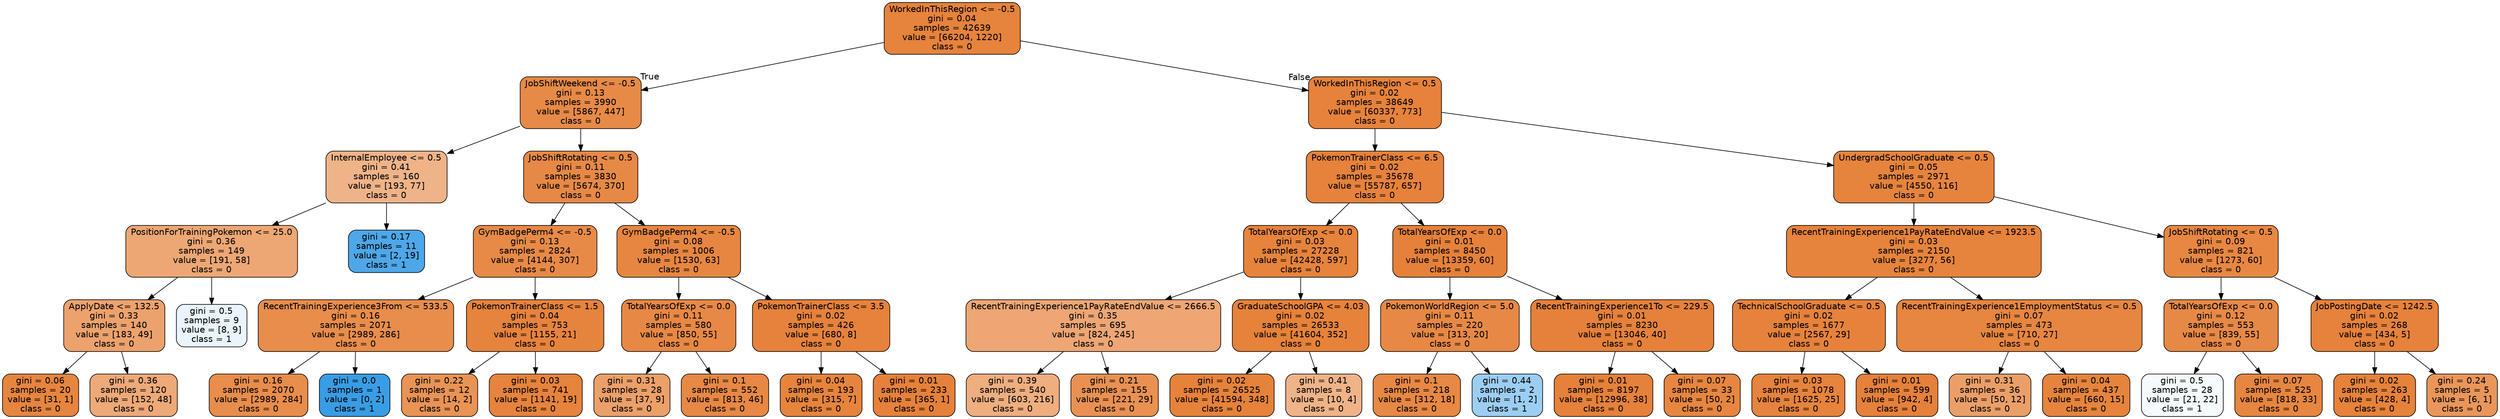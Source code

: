 digraph Tree {
node [shape=box, style="filled, rounded", color="black", fontname=helvetica] ;
edge [fontname=helvetica] ;
0 [label="WorkedInThisRegion <= -0.5\ngini = 0.04\nsamples = 42639\nvalue = [66204, 1220]\nclass = 0", fillcolor="#e58139fa"] ;
1 [label="JobShiftWeekend <= -0.5\ngini = 0.13\nsamples = 3990\nvalue = [5867, 447]\nclass = 0", fillcolor="#e58139ec"] ;
0 -> 1 [labeldistance=2.5, labelangle=45, headlabel="True"] ;
2 [label="InternalEmployee <= 0.5\ngini = 0.41\nsamples = 160\nvalue = [193, 77]\nclass = 0", fillcolor="#e5813999"] ;
1 -> 2 ;
3 [label="PositionForTrainingPokemon <= 25.0\ngini = 0.36\nsamples = 149\nvalue = [191, 58]\nclass = 0", fillcolor="#e58139b2"] ;
2 -> 3 ;
4 [label="ApplyDate <= 132.5\ngini = 0.33\nsamples = 140\nvalue = [183, 49]\nclass = 0", fillcolor="#e58139bb"] ;
3 -> 4 ;
5 [label="gini = 0.06\nsamples = 20\nvalue = [31, 1]\nclass = 0", fillcolor="#e58139f7"] ;
4 -> 5 ;
6 [label="gini = 0.36\nsamples = 120\nvalue = [152, 48]\nclass = 0", fillcolor="#e58139ae"] ;
4 -> 6 ;
7 [label="gini = 0.5\nsamples = 9\nvalue = [8, 9]\nclass = 1", fillcolor="#399de51c"] ;
3 -> 7 ;
8 [label="gini = 0.17\nsamples = 11\nvalue = [2, 19]\nclass = 1", fillcolor="#399de5e4"] ;
2 -> 8 ;
9 [label="JobShiftRotating <= 0.5\ngini = 0.11\nsamples = 3830\nvalue = [5674, 370]\nclass = 0", fillcolor="#e58139ee"] ;
1 -> 9 ;
10 [label="GymBadgePerm4 <= -0.5\ngini = 0.13\nsamples = 2824\nvalue = [4144, 307]\nclass = 0", fillcolor="#e58139ec"] ;
9 -> 10 ;
11 [label="RecentTrainingExperience3From <= 533.5\ngini = 0.16\nsamples = 2071\nvalue = [2989, 286]\nclass = 0", fillcolor="#e58139e7"] ;
10 -> 11 ;
12 [label="gini = 0.16\nsamples = 2070\nvalue = [2989, 284]\nclass = 0", fillcolor="#e58139e7"] ;
11 -> 12 ;
13 [label="gini = 0.0\nsamples = 1\nvalue = [0, 2]\nclass = 1", fillcolor="#399de5ff"] ;
11 -> 13 ;
14 [label="PokemonTrainerClass <= 1.5\ngini = 0.04\nsamples = 753\nvalue = [1155, 21]\nclass = 0", fillcolor="#e58139fa"] ;
10 -> 14 ;
15 [label="gini = 0.22\nsamples = 12\nvalue = [14, 2]\nclass = 0", fillcolor="#e58139db"] ;
14 -> 15 ;
16 [label="gini = 0.03\nsamples = 741\nvalue = [1141, 19]\nclass = 0", fillcolor="#e58139fb"] ;
14 -> 16 ;
17 [label="GymBadgePerm4 <= -0.5\ngini = 0.08\nsamples = 1006\nvalue = [1530, 63]\nclass = 0", fillcolor="#e58139f4"] ;
9 -> 17 ;
18 [label="TotalYearsOfExp <= 0.0\ngini = 0.11\nsamples = 580\nvalue = [850, 55]\nclass = 0", fillcolor="#e58139ef"] ;
17 -> 18 ;
19 [label="gini = 0.31\nsamples = 28\nvalue = [37, 9]\nclass = 0", fillcolor="#e58139c1"] ;
18 -> 19 ;
20 [label="gini = 0.1\nsamples = 552\nvalue = [813, 46]\nclass = 0", fillcolor="#e58139f1"] ;
18 -> 20 ;
21 [label="PokemonTrainerClass <= 3.5\ngini = 0.02\nsamples = 426\nvalue = [680, 8]\nclass = 0", fillcolor="#e58139fc"] ;
17 -> 21 ;
22 [label="gini = 0.04\nsamples = 193\nvalue = [315, 7]\nclass = 0", fillcolor="#e58139f9"] ;
21 -> 22 ;
23 [label="gini = 0.01\nsamples = 233\nvalue = [365, 1]\nclass = 0", fillcolor="#e58139fe"] ;
21 -> 23 ;
24 [label="WorkedInThisRegion <= 0.5\ngini = 0.02\nsamples = 38649\nvalue = [60337, 773]\nclass = 0", fillcolor="#e58139fc"] ;
0 -> 24 [labeldistance=2.5, labelangle=-45, headlabel="False"] ;
25 [label="PokemonTrainerClass <= 6.5\ngini = 0.02\nsamples = 35678\nvalue = [55787, 657]\nclass = 0", fillcolor="#e58139fc"] ;
24 -> 25 ;
26 [label="TotalYearsOfExp <= 0.0\ngini = 0.03\nsamples = 27228\nvalue = [42428, 597]\nclass = 0", fillcolor="#e58139fb"] ;
25 -> 26 ;
27 [label="RecentTrainingExperience1PayRateEndValue <= 2666.5\ngini = 0.35\nsamples = 695\nvalue = [824, 245]\nclass = 0", fillcolor="#e58139b3"] ;
26 -> 27 ;
28 [label="gini = 0.39\nsamples = 540\nvalue = [603, 216]\nclass = 0", fillcolor="#e58139a4"] ;
27 -> 28 ;
29 [label="gini = 0.21\nsamples = 155\nvalue = [221, 29]\nclass = 0", fillcolor="#e58139de"] ;
27 -> 29 ;
30 [label="GraduateSchoolGPA <= 4.03\ngini = 0.02\nsamples = 26533\nvalue = [41604, 352]\nclass = 0", fillcolor="#e58139fd"] ;
26 -> 30 ;
31 [label="gini = 0.02\nsamples = 26525\nvalue = [41594, 348]\nclass = 0", fillcolor="#e58139fd"] ;
30 -> 31 ;
32 [label="gini = 0.41\nsamples = 8\nvalue = [10, 4]\nclass = 0", fillcolor="#e5813999"] ;
30 -> 32 ;
33 [label="TotalYearsOfExp <= 0.0\ngini = 0.01\nsamples = 8450\nvalue = [13359, 60]\nclass = 0", fillcolor="#e58139fe"] ;
25 -> 33 ;
34 [label="PokemonWorldRegion <= 5.0\ngini = 0.11\nsamples = 220\nvalue = [313, 20]\nclass = 0", fillcolor="#e58139ef"] ;
33 -> 34 ;
35 [label="gini = 0.1\nsamples = 218\nvalue = [312, 18]\nclass = 0", fillcolor="#e58139f0"] ;
34 -> 35 ;
36 [label="gini = 0.44\nsamples = 2\nvalue = [1, 2]\nclass = 1", fillcolor="#399de57f"] ;
34 -> 36 ;
37 [label="RecentTrainingExperience1To <= 229.5\ngini = 0.01\nsamples = 8230\nvalue = [13046, 40]\nclass = 0", fillcolor="#e58139fe"] ;
33 -> 37 ;
38 [label="gini = 0.01\nsamples = 8197\nvalue = [12996, 38]\nclass = 0", fillcolor="#e58139fe"] ;
37 -> 38 ;
39 [label="gini = 0.07\nsamples = 33\nvalue = [50, 2]\nclass = 0", fillcolor="#e58139f5"] ;
37 -> 39 ;
40 [label="UndergradSchoolGraduate <= 0.5\ngini = 0.05\nsamples = 2971\nvalue = [4550, 116]\nclass = 0", fillcolor="#e58139f8"] ;
24 -> 40 ;
41 [label="RecentTrainingExperience1PayRateEndValue <= 1923.5\ngini = 0.03\nsamples = 2150\nvalue = [3277, 56]\nclass = 0", fillcolor="#e58139fb"] ;
40 -> 41 ;
42 [label="TechnicalSchoolGraduate <= 0.5\ngini = 0.02\nsamples = 1677\nvalue = [2567, 29]\nclass = 0", fillcolor="#e58139fc"] ;
41 -> 42 ;
43 [label="gini = 0.03\nsamples = 1078\nvalue = [1625, 25]\nclass = 0", fillcolor="#e58139fb"] ;
42 -> 43 ;
44 [label="gini = 0.01\nsamples = 599\nvalue = [942, 4]\nclass = 0", fillcolor="#e58139fe"] ;
42 -> 44 ;
45 [label="RecentTrainingExperience1EmploymentStatus <= 0.5\ngini = 0.07\nsamples = 473\nvalue = [710, 27]\nclass = 0", fillcolor="#e58139f5"] ;
41 -> 45 ;
46 [label="gini = 0.31\nsamples = 36\nvalue = [50, 12]\nclass = 0", fillcolor="#e58139c2"] ;
45 -> 46 ;
47 [label="gini = 0.04\nsamples = 437\nvalue = [660, 15]\nclass = 0", fillcolor="#e58139f9"] ;
45 -> 47 ;
48 [label="JobShiftRotating <= 0.5\ngini = 0.09\nsamples = 821\nvalue = [1273, 60]\nclass = 0", fillcolor="#e58139f3"] ;
40 -> 48 ;
49 [label="TotalYearsOfExp <= 0.0\ngini = 0.12\nsamples = 553\nvalue = [839, 55]\nclass = 0", fillcolor="#e58139ee"] ;
48 -> 49 ;
50 [label="gini = 0.5\nsamples = 28\nvalue = [21, 22]\nclass = 1", fillcolor="#399de50c"] ;
49 -> 50 ;
51 [label="gini = 0.07\nsamples = 525\nvalue = [818, 33]\nclass = 0", fillcolor="#e58139f5"] ;
49 -> 51 ;
52 [label="JobPostingDate <= 1242.5\ngini = 0.02\nsamples = 268\nvalue = [434, 5]\nclass = 0", fillcolor="#e58139fc"] ;
48 -> 52 ;
53 [label="gini = 0.02\nsamples = 263\nvalue = [428, 4]\nclass = 0", fillcolor="#e58139fd"] ;
52 -> 53 ;
54 [label="gini = 0.24\nsamples = 5\nvalue = [6, 1]\nclass = 0", fillcolor="#e58139d4"] ;
52 -> 54 ;
}